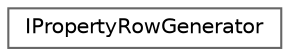 digraph "Graphical Class Hierarchy"
{
 // INTERACTIVE_SVG=YES
 // LATEX_PDF_SIZE
  bgcolor="transparent";
  edge [fontname=Helvetica,fontsize=10,labelfontname=Helvetica,labelfontsize=10];
  node [fontname=Helvetica,fontsize=10,shape=box,height=0.2,width=0.4];
  rankdir="LR";
  Node0 [id="Node000000",label="IPropertyRowGenerator",height=0.2,width=0.4,color="grey40", fillcolor="white", style="filled",URL="$d5/d2b/classIPropertyRowGenerator.html",tooltip=" "];
}
